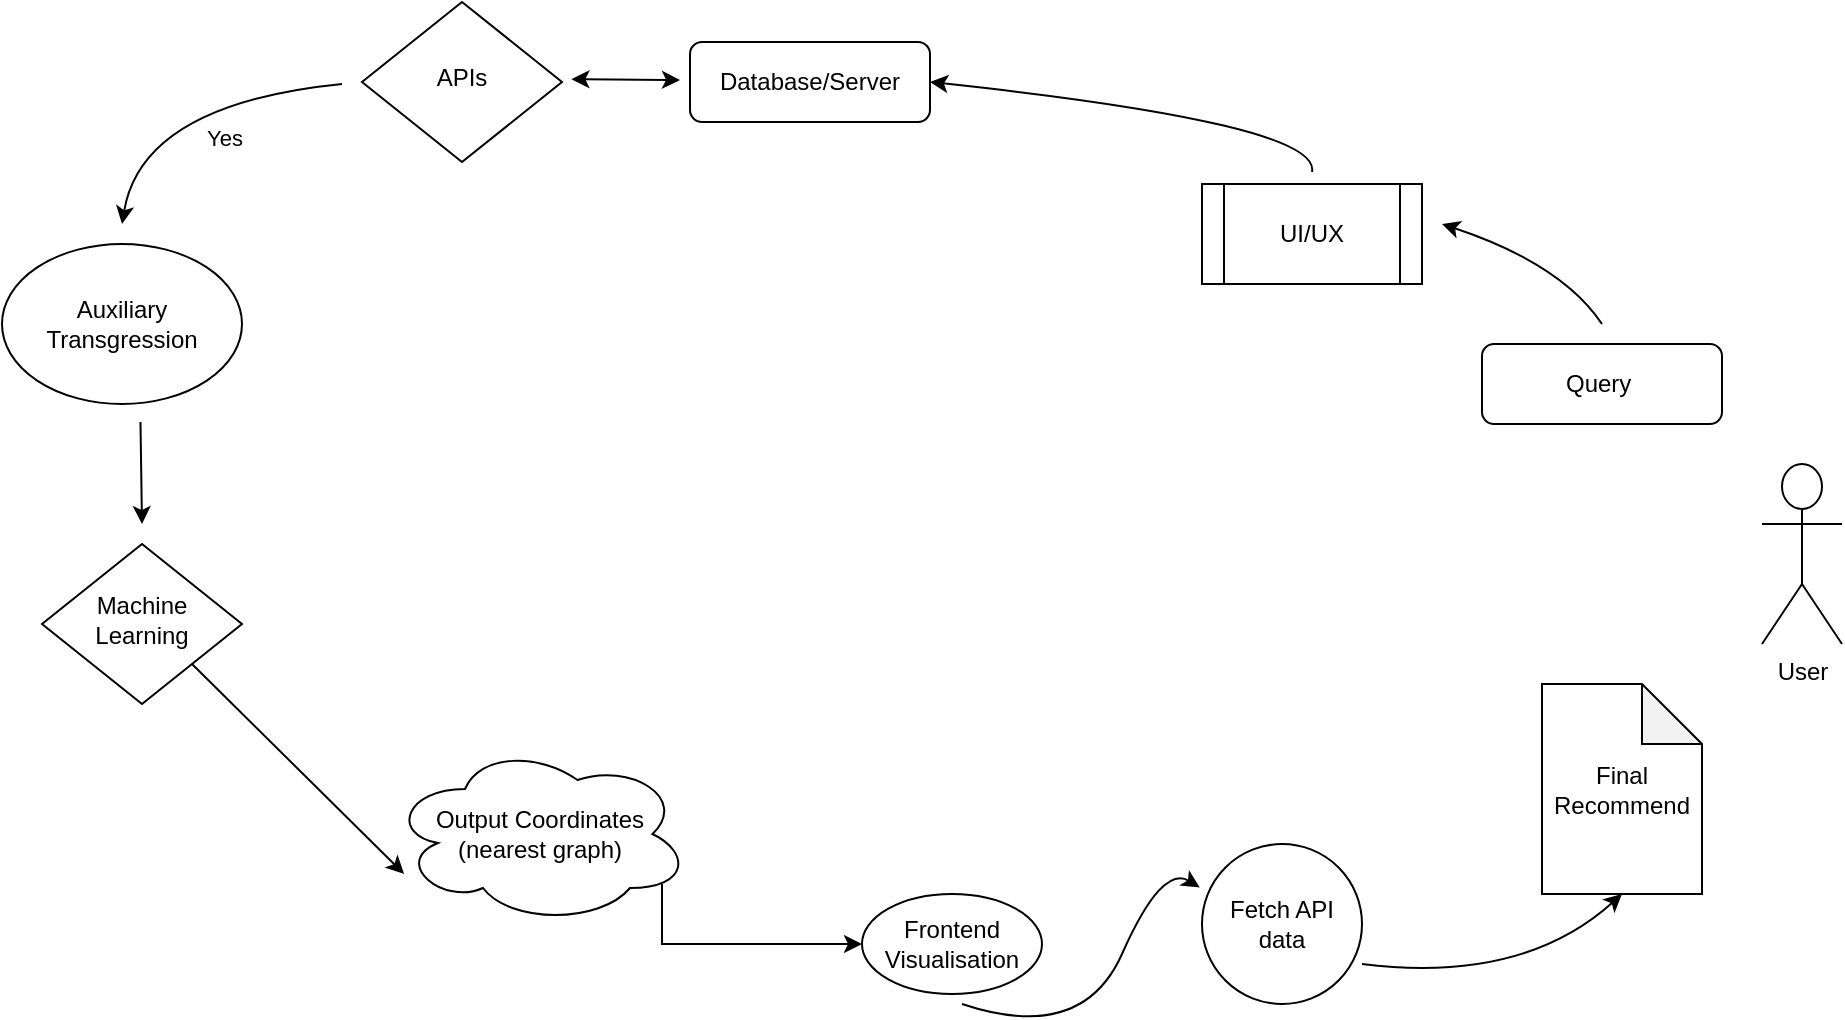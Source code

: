 <mxfile version="20.5.3" type="github">
  <diagram id="C5RBs43oDa-KdzZeNtuy" name="Page-1">
    <mxGraphModel dx="1056" dy="592" grid="1" gridSize="10" guides="1" tooltips="1" connect="1" arrows="1" fold="1" page="1" pageScale="1" pageWidth="827" pageHeight="1169" math="0" shadow="0">
      <root>
        <mxCell id="WIyWlLk6GJQsqaUBKTNV-0" />
        <mxCell id="WIyWlLk6GJQsqaUBKTNV-1" parent="WIyWlLk6GJQsqaUBKTNV-0" />
        <mxCell id="WIyWlLk6GJQsqaUBKTNV-3" value="Database/Server" style="rounded=1;whiteSpace=wrap;html=1;fontSize=12;glass=0;strokeWidth=1;shadow=0;" parent="WIyWlLk6GJQsqaUBKTNV-1" vertex="1">
          <mxGeometry x="414" y="39" width="120" height="40" as="geometry" />
        </mxCell>
        <mxCell id="WIyWlLk6GJQsqaUBKTNV-6" value="APIs" style="rhombus;whiteSpace=wrap;html=1;shadow=0;fontFamily=Helvetica;fontSize=12;align=center;strokeWidth=1;spacing=6;spacingTop=-4;" parent="WIyWlLk6GJQsqaUBKTNV-1" vertex="1">
          <mxGeometry x="250" y="19" width="100" height="80" as="geometry" />
        </mxCell>
        <mxCell id="WIyWlLk6GJQsqaUBKTNV-7" value="Query&amp;nbsp;" style="rounded=1;whiteSpace=wrap;html=1;fontSize=12;glass=0;strokeWidth=1;shadow=0;" parent="WIyWlLk6GJQsqaUBKTNV-1" vertex="1">
          <mxGeometry x="810" y="190" width="120" height="40" as="geometry" />
        </mxCell>
        <mxCell id="Hvb-hof-GvS377UxwDRl-12" value="Frontend Visualisation" style="ellipse;whiteSpace=wrap;html=1;" vertex="1" parent="WIyWlLk6GJQsqaUBKTNV-1">
          <mxGeometry x="500" y="465" width="90" height="50" as="geometry" />
        </mxCell>
        <mxCell id="Hvb-hof-GvS377UxwDRl-15" value="Auxiliary Transgression" style="ellipse;whiteSpace=wrap;html=1;" vertex="1" parent="WIyWlLk6GJQsqaUBKTNV-1">
          <mxGeometry x="70" y="140" width="120" height="80" as="geometry" />
        </mxCell>
        <mxCell id="Hvb-hof-GvS377UxwDRl-17" value="Output Coordinates (nearest graph)" style="ellipse;shape=cloud;whiteSpace=wrap;html=1;" vertex="1" parent="WIyWlLk6GJQsqaUBKTNV-1">
          <mxGeometry x="264" y="390" width="150" height="90" as="geometry" />
        </mxCell>
        <mxCell id="Hvb-hof-GvS377UxwDRl-20" value="UI/UX" style="shape=process;whiteSpace=wrap;html=1;backgroundOutline=1;" vertex="1" parent="WIyWlLk6GJQsqaUBKTNV-1">
          <mxGeometry x="670" y="110" width="110" height="50" as="geometry" />
        </mxCell>
        <mxCell id="Hvb-hof-GvS377UxwDRl-22" value="Fetch API data" style="ellipse;whiteSpace=wrap;html=1;aspect=fixed;" vertex="1" parent="WIyWlLk6GJQsqaUBKTNV-1">
          <mxGeometry x="670" y="440" width="80" height="80" as="geometry" />
        </mxCell>
        <mxCell id="Hvb-hof-GvS377UxwDRl-26" value="" style="endArrow=classic;startArrow=classic;html=1;rounded=0;entryX=0;entryY=0.5;entryDx=0;entryDy=0;" edge="1" parent="WIyWlLk6GJQsqaUBKTNV-1">
          <mxGeometry width="50" height="50" relative="1" as="geometry">
            <mxPoint x="354.71" y="57.58" as="sourcePoint" />
            <mxPoint x="409" y="58" as="targetPoint" />
          </mxGeometry>
        </mxCell>
        <mxCell id="Hvb-hof-GvS377UxwDRl-27" value="" style="curved=1;endArrow=classic;html=1;rounded=0;exitX=0.5;exitY=-0.12;exitDx=0;exitDy=0;exitPerimeter=0;entryX=1;entryY=0.5;entryDx=0;entryDy=0;" edge="1" parent="WIyWlLk6GJQsqaUBKTNV-1" source="Hvb-hof-GvS377UxwDRl-20" target="WIyWlLk6GJQsqaUBKTNV-3">
          <mxGeometry width="50" height="50" relative="1" as="geometry">
            <mxPoint x="575" y="210" as="sourcePoint" />
            <mxPoint x="365" y="90" as="targetPoint" />
            <Array as="points">
              <mxPoint x="730" y="80" />
            </Array>
          </mxGeometry>
        </mxCell>
        <mxCell id="Hvb-hof-GvS377UxwDRl-29" value="" style="curved=1;endArrow=classic;html=1;rounded=0;" edge="1" parent="WIyWlLk6GJQsqaUBKTNV-1">
          <mxGeometry width="50" height="50" relative="1" as="geometry">
            <mxPoint x="240" y="60" as="sourcePoint" />
            <mxPoint x="130" y="130" as="targetPoint" />
            <Array as="points">
              <mxPoint x="140" y="70" />
            </Array>
          </mxGeometry>
        </mxCell>
        <mxCell id="Hvb-hof-GvS377UxwDRl-31" value="Yes" style="edgeLabel;html=1;align=center;verticalAlign=middle;resizable=0;points=[];" vertex="1" connectable="0" parent="Hvb-hof-GvS377UxwDRl-29">
          <mxGeometry x="-0.231" y="21" relative="1" as="geometry">
            <mxPoint as="offset" />
          </mxGeometry>
        </mxCell>
        <mxCell id="Hvb-hof-GvS377UxwDRl-42" value="" style="endArrow=classic;html=1;rounded=0;exitX=0.577;exitY=1.113;exitDx=0;exitDy=0;exitPerimeter=0;" edge="1" parent="WIyWlLk6GJQsqaUBKTNV-1" source="Hvb-hof-GvS377UxwDRl-15">
          <mxGeometry width="50" height="50" relative="1" as="geometry">
            <mxPoint x="193" y="179.41" as="sourcePoint" />
            <mxPoint x="140" y="280" as="targetPoint" />
          </mxGeometry>
        </mxCell>
        <mxCell id="Hvb-hof-GvS377UxwDRl-43" value="" style="endArrow=classic;html=1;rounded=0;" edge="1" parent="WIyWlLk6GJQsqaUBKTNV-1">
          <mxGeometry width="50" height="50" relative="1" as="geometry">
            <mxPoint x="400" y="460" as="sourcePoint" />
            <mxPoint x="500" y="490" as="targetPoint" />
            <Array as="points">
              <mxPoint x="400" y="490" />
            </Array>
          </mxGeometry>
        </mxCell>
        <mxCell id="Hvb-hof-GvS377UxwDRl-44" value="" style="endArrow=classic;html=1;rounded=0;exitX=1;exitY=1;exitDx=0;exitDy=0;entryX=0.047;entryY=0.722;entryDx=0;entryDy=0;entryPerimeter=0;" edge="1" parent="WIyWlLk6GJQsqaUBKTNV-1" source="Hvb-hof-GvS377UxwDRl-1" target="Hvb-hof-GvS377UxwDRl-17">
          <mxGeometry width="50" height="50" relative="1" as="geometry">
            <mxPoint x="430" y="203" as="sourcePoint" />
            <mxPoint x="390" y="290" as="targetPoint" />
          </mxGeometry>
        </mxCell>
        <mxCell id="Hvb-hof-GvS377UxwDRl-47" value="User" style="shape=umlActor;verticalLabelPosition=bottom;verticalAlign=top;html=1;outlineConnect=0;" vertex="1" parent="WIyWlLk6GJQsqaUBKTNV-1">
          <mxGeometry x="950" y="250" width="40" height="90" as="geometry" />
        </mxCell>
        <mxCell id="Hvb-hof-GvS377UxwDRl-48" value="Final Recommend" style="shape=note;whiteSpace=wrap;html=1;backgroundOutline=1;darkOpacity=0.05;" vertex="1" parent="WIyWlLk6GJQsqaUBKTNV-1">
          <mxGeometry x="840" y="360" width="80" height="105" as="geometry" />
        </mxCell>
        <mxCell id="Hvb-hof-GvS377UxwDRl-55" value="" style="curved=1;endArrow=classic;html=1;rounded=0;entryX=0.5;entryY=1;entryDx=0;entryDy=0;entryPerimeter=0;" edge="1" parent="WIyWlLk6GJQsqaUBKTNV-1" target="Hvb-hof-GvS377UxwDRl-48">
          <mxGeometry width="50" height="50" relative="1" as="geometry">
            <mxPoint x="750" y="500" as="sourcePoint" />
            <mxPoint x="830" y="540" as="targetPoint" />
            <Array as="points">
              <mxPoint x="830" y="510" />
            </Array>
          </mxGeometry>
        </mxCell>
        <mxCell id="Hvb-hof-GvS377UxwDRl-1" value="Machine Learning" style="rhombus;whiteSpace=wrap;html=1;shadow=0;fontFamily=Helvetica;fontSize=12;align=center;strokeWidth=1;spacing=6;spacingTop=-4;" vertex="1" parent="WIyWlLk6GJQsqaUBKTNV-1">
          <mxGeometry x="90" y="290" width="100" height="80" as="geometry" />
        </mxCell>
        <mxCell id="Hvb-hof-GvS377UxwDRl-62" value="" style="curved=1;endArrow=classic;html=1;rounded=0;entryX=1;entryY=0.5;entryDx=0;entryDy=0;" edge="1" parent="WIyWlLk6GJQsqaUBKTNV-1">
          <mxGeometry width="50" height="50" relative="1" as="geometry">
            <mxPoint x="870" y="180" as="sourcePoint" />
            <mxPoint x="790" y="130" as="targetPoint" />
            <Array as="points">
              <mxPoint x="850" y="150" />
            </Array>
          </mxGeometry>
        </mxCell>
        <mxCell id="Hvb-hof-GvS377UxwDRl-63" value="" style="curved=1;endArrow=classic;html=1;rounded=0;entryX=-0.014;entryY=0.272;entryDx=0;entryDy=0;entryPerimeter=0;" edge="1" parent="WIyWlLk6GJQsqaUBKTNV-1" target="Hvb-hof-GvS377UxwDRl-22">
          <mxGeometry width="50" height="50" relative="1" as="geometry">
            <mxPoint x="550" y="520" as="sourcePoint" />
            <mxPoint x="670" y="495" as="targetPoint" />
            <Array as="points">
              <mxPoint x="610" y="540" />
              <mxPoint x="650" y="450" />
            </Array>
          </mxGeometry>
        </mxCell>
      </root>
    </mxGraphModel>
  </diagram>
</mxfile>
